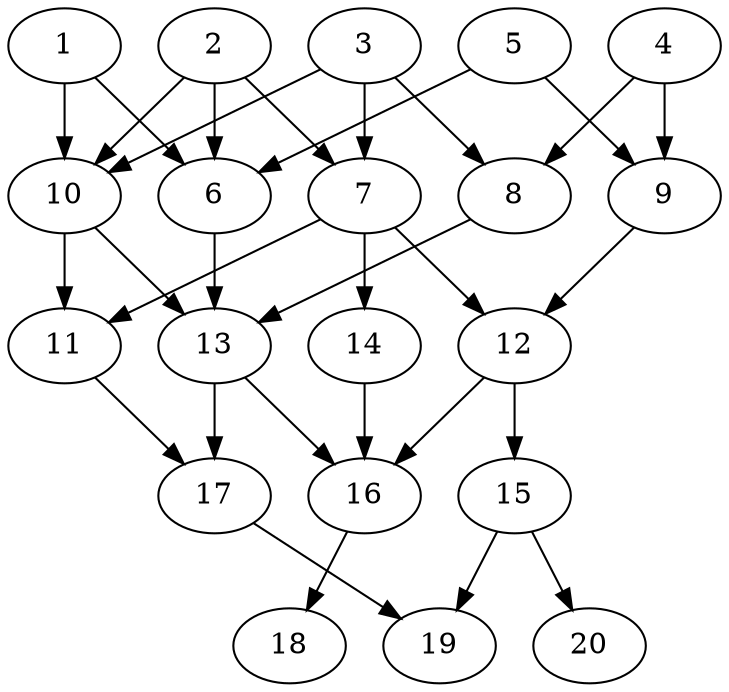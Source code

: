 // DAG automatically generated by daggen at Tue Jul 23 14:22:50 2019
// ./daggen --dot -n 20 --ccr 0.4 --fat 0.5 --regular 0.5 --density 0.6 --mindata 5242880 --maxdata 52428800 
digraph G {
  1 [size="64601600", alpha="0.03", expect_size="25840640"] 
  1 -> 6 [size ="25840640"]
  1 -> 10 [size ="25840640"]
  2 [size="109324800", alpha="0.07", expect_size="43729920"] 
  2 -> 6 [size ="43729920"]
  2 -> 7 [size ="43729920"]
  2 -> 10 [size ="43729920"]
  3 [size="87321600", alpha="0.09", expect_size="34928640"] 
  3 -> 7 [size ="34928640"]
  3 -> 8 [size ="34928640"]
  3 -> 10 [size ="34928640"]
  4 [size="16135680", alpha="0.10", expect_size="6454272"] 
  4 -> 8 [size ="6454272"]
  4 -> 9 [size ="6454272"]
  5 [size="116608000", alpha="0.03", expect_size="46643200"] 
  5 -> 6 [size ="46643200"]
  5 -> 9 [size ="46643200"]
  6 [size="21063680", alpha="0.07", expect_size="8425472"] 
  6 -> 13 [size ="8425472"]
  7 [size="82408960", alpha="0.18", expect_size="32963584"] 
  7 -> 11 [size ="32963584"]
  7 -> 12 [size ="32963584"]
  7 -> 14 [size ="32963584"]
  8 [size="59445760", alpha="0.04", expect_size="23778304"] 
  8 -> 13 [size ="23778304"]
  9 [size="73538560", alpha="0.00", expect_size="29415424"] 
  9 -> 12 [size ="29415424"]
  10 [size="58613760", alpha="0.06", expect_size="23445504"] 
  10 -> 11 [size ="23445504"]
  10 -> 13 [size ="23445504"]
  11 [size="54912000", alpha="0.09", expect_size="21964800"] 
  11 -> 17 [size ="21964800"]
  12 [size="71398400", alpha="0.18", expect_size="28559360"] 
  12 -> 15 [size ="28559360"]
  12 -> 16 [size ="28559360"]
  13 [size="112015360", alpha="0.12", expect_size="44806144"] 
  13 -> 16 [size ="44806144"]
  13 -> 17 [size ="44806144"]
  14 [size="45934080", alpha="0.04", expect_size="18373632"] 
  14 -> 16 [size ="18373632"]
  15 [size="102919680", alpha="0.12", expect_size="41167872"] 
  15 -> 19 [size ="41167872"]
  15 -> 20 [size ="41167872"]
  16 [size="118315520", alpha="0.19", expect_size="47326208"] 
  16 -> 18 [size ="47326208"]
  17 [size="41687040", alpha="0.04", expect_size="16674816"] 
  17 -> 19 [size ="16674816"]
  18 [size="31278080", alpha="0.09", expect_size="12511232"] 
  19 [size="56752640", alpha="0.16", expect_size="22701056"] 
  20 [size="58716160", alpha="0.12", expect_size="23486464"] 
}
